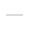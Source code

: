 size(20,20);

pen p=gray(220/255);

usepackage("bm");
label("$\bm{-}$",(0,0),p);
shipout(pad(15,15));

